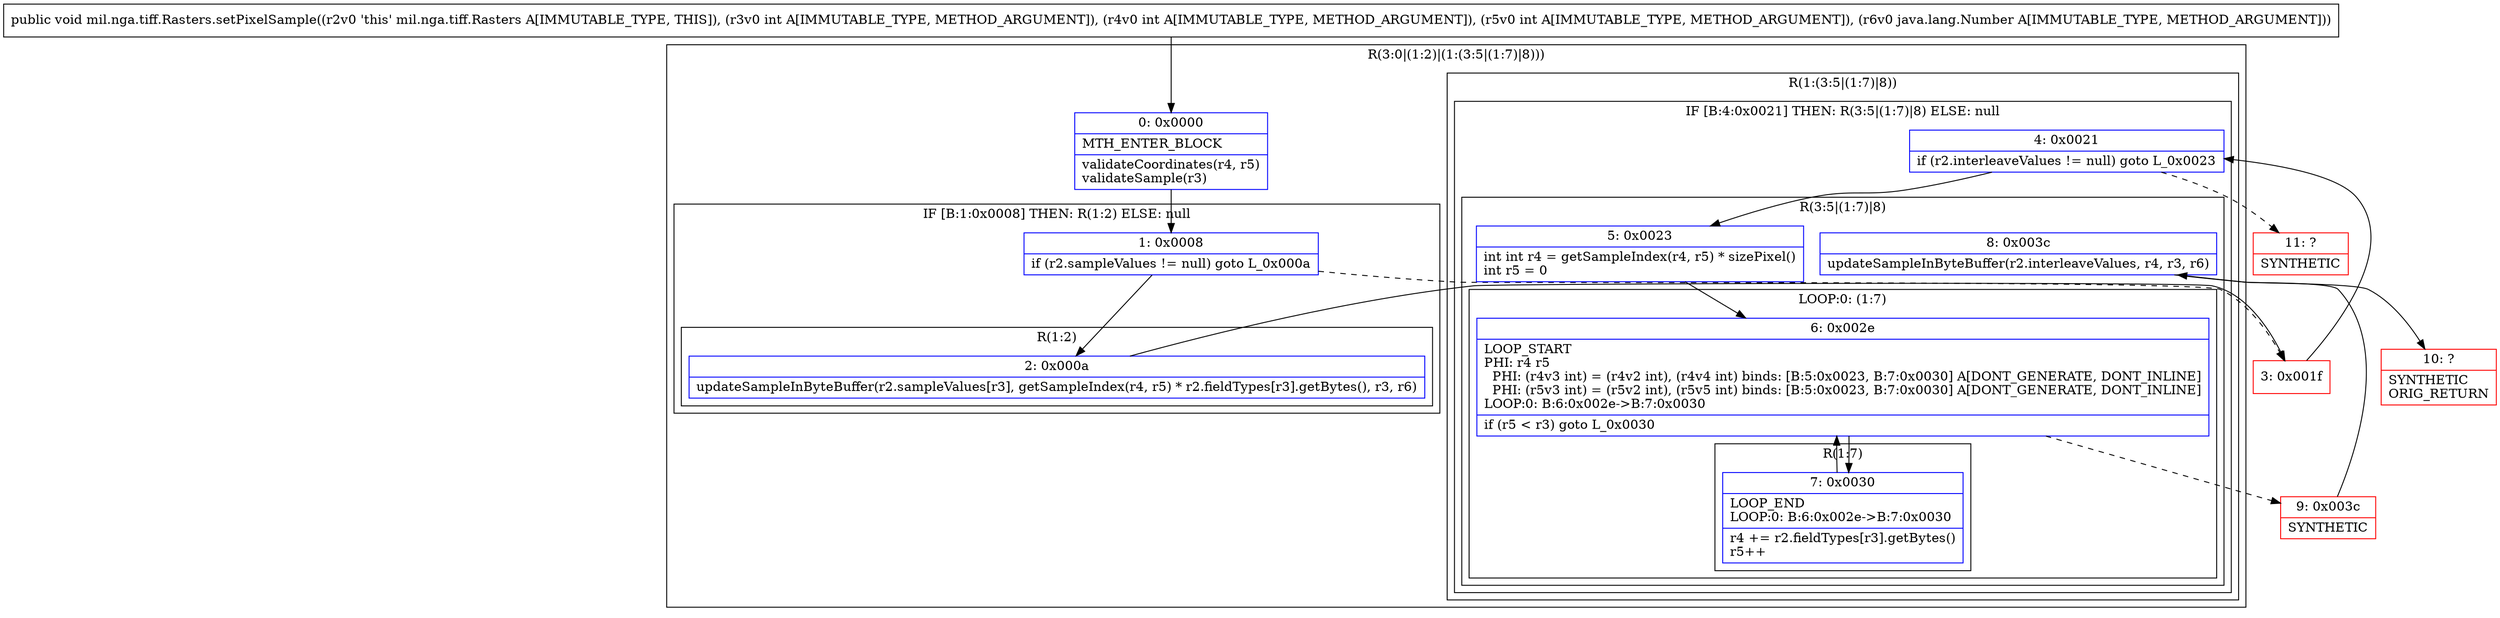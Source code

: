 digraph "CFG formil.nga.tiff.Rasters.setPixelSample(IIILjava\/lang\/Number;)V" {
subgraph cluster_Region_245241350 {
label = "R(3:0|(1:2)|(1:(3:5|(1:7)|8)))";
node [shape=record,color=blue];
Node_0 [shape=record,label="{0\:\ 0x0000|MTH_ENTER_BLOCK\l|validateCoordinates(r4, r5)\lvalidateSample(r3)\l}"];
subgraph cluster_IfRegion_966390316 {
label = "IF [B:1:0x0008] THEN: R(1:2) ELSE: null";
node [shape=record,color=blue];
Node_1 [shape=record,label="{1\:\ 0x0008|if (r2.sampleValues != null) goto L_0x000a\l}"];
subgraph cluster_Region_718018820 {
label = "R(1:2)";
node [shape=record,color=blue];
Node_2 [shape=record,label="{2\:\ 0x000a|updateSampleInByteBuffer(r2.sampleValues[r3], getSampleIndex(r4, r5) * r2.fieldTypes[r3].getBytes(), r3, r6)\l}"];
}
}
subgraph cluster_Region_2086142784 {
label = "R(1:(3:5|(1:7)|8))";
node [shape=record,color=blue];
subgraph cluster_IfRegion_42472683 {
label = "IF [B:4:0x0021] THEN: R(3:5|(1:7)|8) ELSE: null";
node [shape=record,color=blue];
Node_4 [shape=record,label="{4\:\ 0x0021|if (r2.interleaveValues != null) goto L_0x0023\l}"];
subgraph cluster_Region_1225401525 {
label = "R(3:5|(1:7)|8)";
node [shape=record,color=blue];
Node_5 [shape=record,label="{5\:\ 0x0023|int int r4 = getSampleIndex(r4, r5) * sizePixel()\lint r5 = 0\l}"];
subgraph cluster_LoopRegion_1232121763 {
label = "LOOP:0: (1:7)";
node [shape=record,color=blue];
Node_6 [shape=record,label="{6\:\ 0x002e|LOOP_START\lPHI: r4 r5 \l  PHI: (r4v3 int) = (r4v2 int), (r4v4 int) binds: [B:5:0x0023, B:7:0x0030] A[DONT_GENERATE, DONT_INLINE]\l  PHI: (r5v3 int) = (r5v2 int), (r5v5 int) binds: [B:5:0x0023, B:7:0x0030] A[DONT_GENERATE, DONT_INLINE]\lLOOP:0: B:6:0x002e\-\>B:7:0x0030\l|if (r5 \< r3) goto L_0x0030\l}"];
subgraph cluster_Region_1830009233 {
label = "R(1:7)";
node [shape=record,color=blue];
Node_7 [shape=record,label="{7\:\ 0x0030|LOOP_END\lLOOP:0: B:6:0x002e\-\>B:7:0x0030\l|r4 += r2.fieldTypes[r3].getBytes()\lr5++\l}"];
}
}
Node_8 [shape=record,label="{8\:\ 0x003c|updateSampleInByteBuffer(r2.interleaveValues, r4, r3, r6)\l}"];
}
}
}
}
Node_3 [shape=record,color=red,label="{3\:\ 0x001f}"];
Node_9 [shape=record,color=red,label="{9\:\ 0x003c|SYNTHETIC\l}"];
Node_10 [shape=record,color=red,label="{10\:\ ?|SYNTHETIC\lORIG_RETURN\l}"];
Node_11 [shape=record,color=red,label="{11\:\ ?|SYNTHETIC\l}"];
MethodNode[shape=record,label="{public void mil.nga.tiff.Rasters.setPixelSample((r2v0 'this' mil.nga.tiff.Rasters A[IMMUTABLE_TYPE, THIS]), (r3v0 int A[IMMUTABLE_TYPE, METHOD_ARGUMENT]), (r4v0 int A[IMMUTABLE_TYPE, METHOD_ARGUMENT]), (r5v0 int A[IMMUTABLE_TYPE, METHOD_ARGUMENT]), (r6v0 java.lang.Number A[IMMUTABLE_TYPE, METHOD_ARGUMENT])) }"];
MethodNode -> Node_0;
Node_0 -> Node_1;
Node_1 -> Node_2;
Node_1 -> Node_3[style=dashed];
Node_2 -> Node_3;
Node_4 -> Node_5;
Node_4 -> Node_11[style=dashed];
Node_5 -> Node_6;
Node_6 -> Node_7;
Node_6 -> Node_9[style=dashed];
Node_7 -> Node_6;
Node_8 -> Node_10;
Node_3 -> Node_4;
Node_9 -> Node_8;
}

